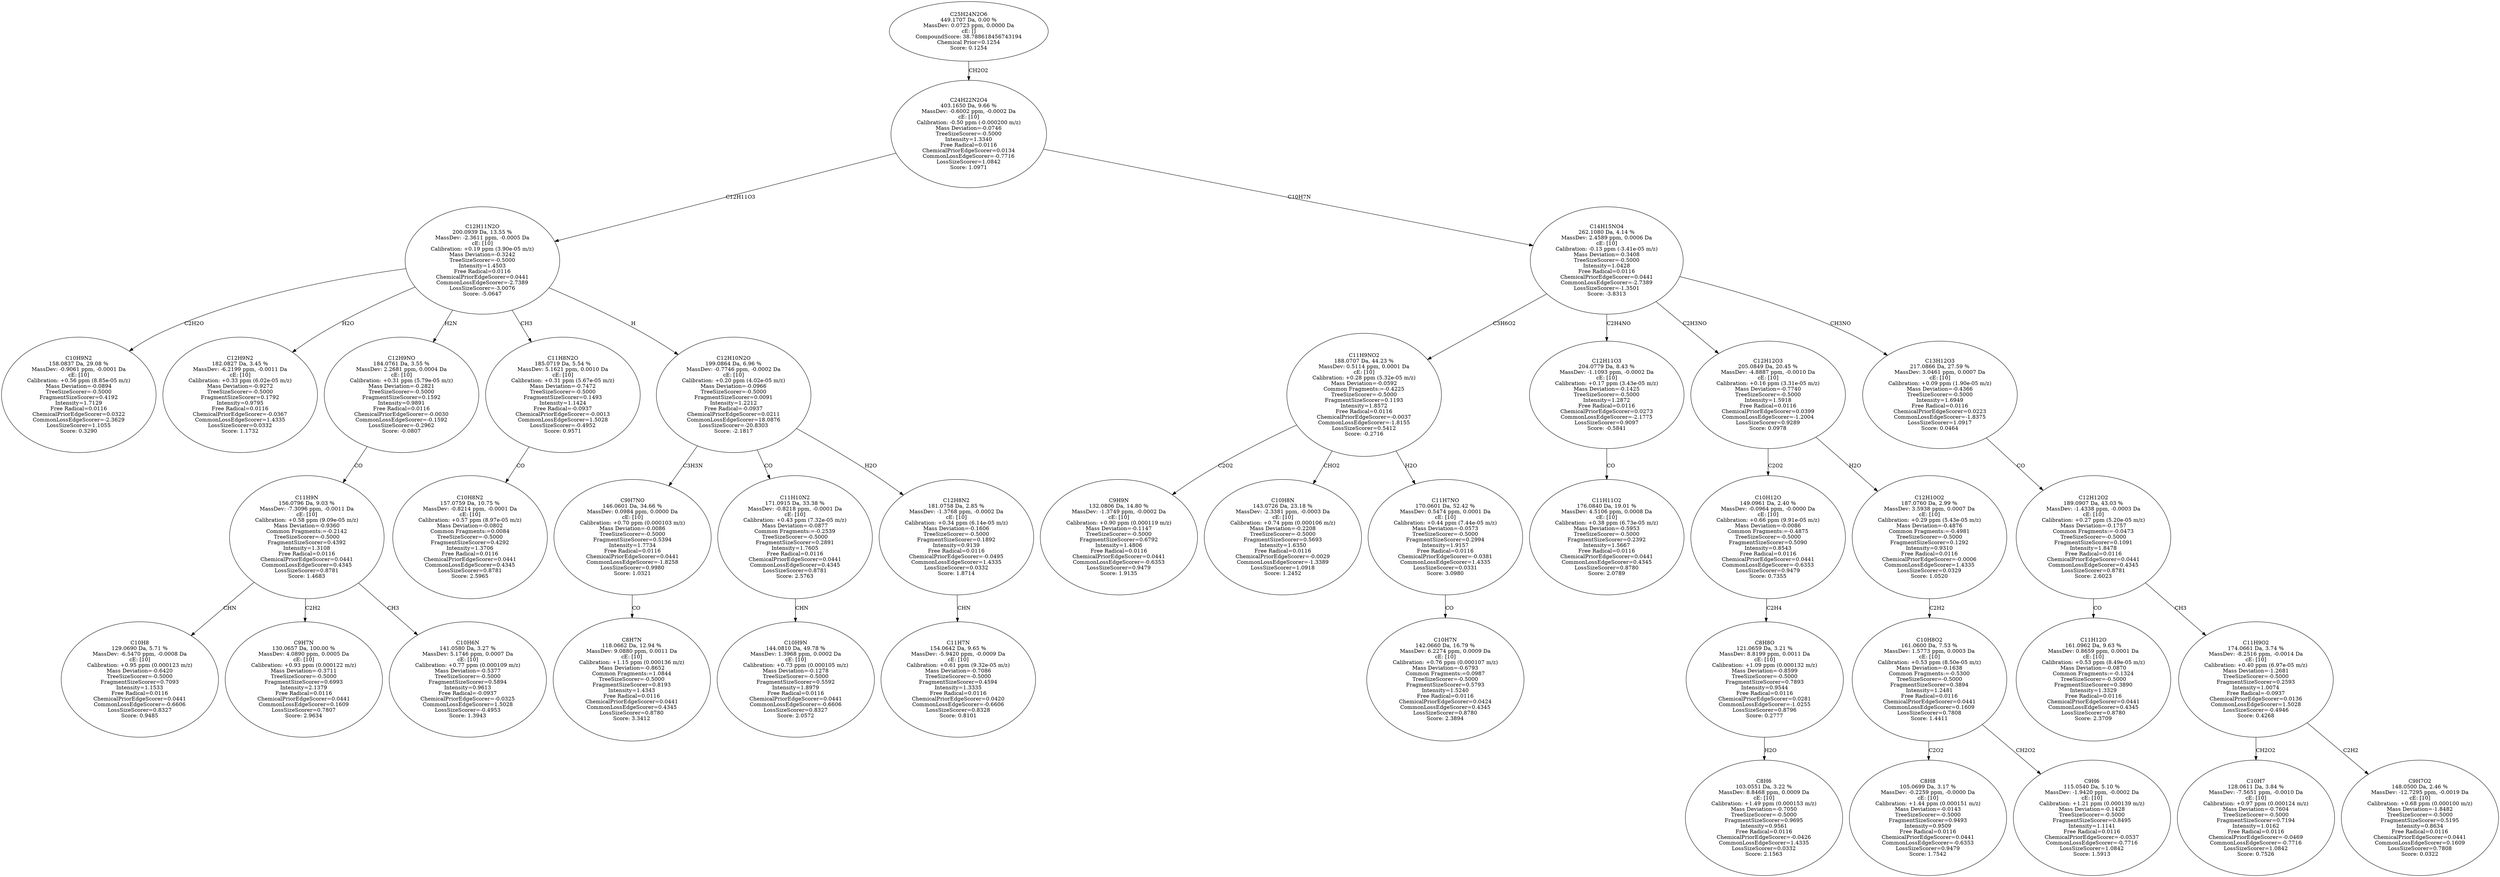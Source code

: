 strict digraph {
v1 [label="C10H9N2\n158.0837 Da, 29.08 %\nMassDev: -0.9061 ppm, -0.0001 Da\ncE: [10]\nCalibration: +0.56 ppm (8.85e-05 m/z)\nMass Deviation=-0.0894\nTreeSizeScorer=-0.5000\nFragmentSizeScorer=0.4192\nIntensity=1.7129\nFree Radical=0.0116\nChemicalPriorEdgeScorer=0.0322\nCommonLossEdgeScorer=-2.3629\nLossSizeScorer=1.1055\nScore: 0.3290"];
v2 [label="C12H9N2\n182.0827 Da, 3.45 %\nMassDev: -6.2199 ppm, -0.0011 Da\ncE: [10]\nCalibration: +0.33 ppm (6.02e-05 m/z)\nMass Deviation=-0.9272\nTreeSizeScorer=-0.5000\nFragmentSizeScorer=0.1792\nIntensity=0.9795\nFree Radical=0.0116\nChemicalPriorEdgeScorer=-0.0367\nCommonLossEdgeScorer=1.4335\nLossSizeScorer=0.0332\nScore: 1.1732"];
v3 [label="C10H8\n129.0690 Da, 5.71 %\nMassDev: -6.5470 ppm, -0.0008 Da\ncE: [10]\nCalibration: +0.95 ppm (0.000123 m/z)\nMass Deviation=-0.6420\nTreeSizeScorer=-0.5000\nFragmentSizeScorer=0.7093\nIntensity=1.1533\nFree Radical=0.0116\nChemicalPriorEdgeScorer=0.0441\nCommonLossEdgeScorer=-0.6606\nLossSizeScorer=0.8327\nScore: 0.9485"];
v4 [label="C9H7N\n130.0657 Da, 100.00 %\nMassDev: 4.0890 ppm, 0.0005 Da\ncE: [10]\nCalibration: +0.93 ppm (0.000122 m/z)\nMass Deviation=-0.3711\nTreeSizeScorer=-0.5000\nFragmentSizeScorer=0.6993\nIntensity=2.1379\nFree Radical=0.0116\nChemicalPriorEdgeScorer=0.0441\nCommonLossEdgeScorer=0.1609\nLossSizeScorer=0.7807\nScore: 2.9634"];
v5 [label="C10H6N\n141.0580 Da, 3.27 %\nMassDev: 5.1746 ppm, 0.0007 Da\ncE: [10]\nCalibration: +0.77 ppm (0.000109 m/z)\nMass Deviation=-0.5377\nTreeSizeScorer=-0.5000\nFragmentSizeScorer=0.5894\nIntensity=0.9613\nFree Radical=-0.0937\nChemicalPriorEdgeScorer=-0.0325\nCommonLossEdgeScorer=1.5028\nLossSizeScorer=-0.4953\nScore: 1.3943"];
v6 [label="C11H9N\n156.0796 Da, 9.03 %\nMassDev: -7.3096 ppm, -0.0011 Da\ncE: [10]\nCalibration: +0.58 ppm (9.09e-05 m/z)\nMass Deviation=-0.9360\nCommon Fragments:=-0.2142\nTreeSizeScorer=-0.5000\nFragmentSizeScorer=0.4392\nIntensity=1.3108\nFree Radical=0.0116\nChemicalPriorEdgeScorer=0.0441\nCommonLossEdgeScorer=0.4345\nLossSizeScorer=0.8781\nScore: 1.4683"];
v7 [label="C12H9NO\n184.0761 Da, 3.55 %\nMassDev: 2.2681 ppm, 0.0004 Da\ncE: [10]\nCalibration: +0.31 ppm (5.79e-05 m/z)\nMass Deviation=-0.2821\nTreeSizeScorer=-0.5000\nFragmentSizeScorer=0.1592\nIntensity=0.9891\nFree Radical=0.0116\nChemicalPriorEdgeScorer=-0.0030\nCommonLossEdgeScorer=-0.1592\nLossSizeScorer=-0.2962\nScore: -0.0807"];
v8 [label="C10H8N2\n157.0759 Da, 10.75 %\nMassDev: -0.8214 ppm, -0.0001 Da\ncE: [10]\nCalibration: +0.57 ppm (8.97e-05 m/z)\nMass Deviation=-0.0802\nCommon Fragments:=0.0084\nTreeSizeScorer=-0.5000\nFragmentSizeScorer=0.4292\nIntensity=1.3706\nFree Radical=0.0116\nChemicalPriorEdgeScorer=0.0441\nCommonLossEdgeScorer=0.4345\nLossSizeScorer=0.8781\nScore: 2.5965"];
v9 [label="C11H8N2O\n185.0719 Da, 5.54 %\nMassDev: 5.1621 ppm, 0.0010 Da\ncE: [10]\nCalibration: +0.31 ppm (5.67e-05 m/z)\nMass Deviation=-0.7472\nTreeSizeScorer=-0.5000\nFragmentSizeScorer=0.1493\nIntensity=1.1424\nFree Radical=-0.0937\nChemicalPriorEdgeScorer=-0.0013\nCommonLossEdgeScorer=1.5028\nLossSizeScorer=-0.4952\nScore: 0.9571"];
v10 [label="C8H7N\n118.0662 Da, 12.94 %\nMassDev: 9.0880 ppm, 0.0011 Da\ncE: [10]\nCalibration: +1.15 ppm (0.000136 m/z)\nMass Deviation=-0.8652\nCommon Fragments:=1.0844\nTreeSizeScorer=-0.5000\nFragmentSizeScorer=0.8193\nIntensity=1.4343\nFree Radical=0.0116\nChemicalPriorEdgeScorer=0.0441\nCommonLossEdgeScorer=0.4345\nLossSizeScorer=0.8780\nScore: 3.3412"];
v11 [label="C9H7NO\n146.0601 Da, 34.66 %\nMassDev: 0.0984 ppm, 0.0000 Da\ncE: [10]\nCalibration: +0.70 ppm (0.000103 m/z)\nMass Deviation=-0.0086\nTreeSizeScorer=-0.5000\nFragmentSizeScorer=0.5394\nIntensity=1.7734\nFree Radical=0.0116\nChemicalPriorEdgeScorer=0.0441\nCommonLossEdgeScorer=-1.8258\nLossSizeScorer=0.9980\nScore: 1.0321"];
v12 [label="C10H9N\n144.0810 Da, 49.78 %\nMassDev: 1.3968 ppm, 0.0002 Da\ncE: [10]\nCalibration: +0.73 ppm (0.000105 m/z)\nMass Deviation=-0.1278\nTreeSizeScorer=-0.5000\nFragmentSizeScorer=0.5592\nIntensity=1.8979\nFree Radical=0.0116\nChemicalPriorEdgeScorer=0.0441\nCommonLossEdgeScorer=-0.6606\nLossSizeScorer=0.8327\nScore: 2.0572"];
v13 [label="C11H10N2\n171.0915 Da, 33.38 %\nMassDev: -0.8218 ppm, -0.0001 Da\ncE: [10]\nCalibration: +0.43 ppm (7.32e-05 m/z)\nMass Deviation=-0.0877\nCommon Fragments:=-0.2539\nTreeSizeScorer=-0.5000\nFragmentSizeScorer=0.2891\nIntensity=1.7605\nFree Radical=0.0116\nChemicalPriorEdgeScorer=0.0441\nCommonLossEdgeScorer=0.4345\nLossSizeScorer=0.8781\nScore: 2.5763"];
v14 [label="C11H7N\n154.0642 Da, 9.65 %\nMassDev: -5.9420 ppm, -0.0009 Da\ncE: [10]\nCalibration: +0.61 ppm (9.32e-05 m/z)\nMass Deviation=-0.7086\nTreeSizeScorer=-0.5000\nFragmentSizeScorer=0.4594\nIntensity=1.3335\nFree Radical=0.0116\nChemicalPriorEdgeScorer=0.0420\nCommonLossEdgeScorer=-0.6606\nLossSizeScorer=0.8328\nScore: 0.8101"];
v15 [label="C12H8N2\n181.0758 Da, 2.85 %\nMassDev: -1.3768 ppm, -0.0002 Da\ncE: [10]\nCalibration: +0.34 ppm (6.14e-05 m/z)\nMass Deviation=-0.1606\nTreeSizeScorer=-0.5000\nFragmentSizeScorer=0.1892\nIntensity=0.9139\nFree Radical=0.0116\nChemicalPriorEdgeScorer=-0.0495\nCommonLossEdgeScorer=1.4335\nLossSizeScorer=0.0332\nScore: 1.8714"];
v16 [label="C12H10N2O\n199.0864 Da, 6.96 %\nMassDev: -0.7746 ppm, -0.0002 Da\ncE: [10]\nCalibration: +0.20 ppm (4.02e-05 m/z)\nMass Deviation=-0.0966\nTreeSizeScorer=-0.5000\nFragmentSizeScorer=0.0091\nIntensity=1.2212\nFree Radical=-0.0937\nChemicalPriorEdgeScorer=0.0211\nCommonLossEdgeScorer=18.0876\nLossSizeScorer=-20.8303\nScore: -2.1817"];
v17 [label="C12H11N2O\n200.0939 Da, 13.55 %\nMassDev: -2.3611 ppm, -0.0005 Da\ncE: [10]\nCalibration: +0.19 ppm (3.90e-05 m/z)\nMass Deviation=-0.3242\nTreeSizeScorer=-0.5000\nIntensity=1.4503\nFree Radical=0.0116\nChemicalPriorEdgeScorer=0.0441\nCommonLossEdgeScorer=-2.7389\nLossSizeScorer=-3.0076\nScore: -5.0647"];
v18 [label="C9H9N\n132.0806 Da, 14.80 %\nMassDev: -1.3749 ppm, -0.0002 Da\ncE: [10]\nCalibration: +0.90 ppm (0.000119 m/z)\nMass Deviation=-0.1147\nTreeSizeScorer=-0.5000\nFragmentSizeScorer=0.6792\nIntensity=1.4806\nFree Radical=0.0116\nChemicalPriorEdgeScorer=0.0441\nCommonLossEdgeScorer=-0.6353\nLossSizeScorer=0.9479\nScore: 1.9135"];
v19 [label="C10H8N\n143.0726 Da, 23.18 %\nMassDev: -2.3381 ppm, -0.0003 Da\ncE: [10]\nCalibration: +0.74 ppm (0.000106 m/z)\nMass Deviation=-0.2208\nTreeSizeScorer=-0.5000\nFragmentSizeScorer=0.5693\nIntensity=1.6350\nFree Radical=0.0116\nChemicalPriorEdgeScorer=-0.0029\nCommonLossEdgeScorer=-1.3389\nLossSizeScorer=1.0918\nScore: 1.2452"];
v20 [label="C10H7N\n142.0660 Da, 16.79 %\nMassDev: 6.2274 ppm, 0.0009 Da\ncE: [10]\nCalibration: +0.76 ppm (0.000107 m/z)\nMass Deviation=-0.6793\nCommon Fragments:=0.0987\nTreeSizeScorer=-0.5000\nFragmentSizeScorer=0.5793\nIntensity=1.5240\nFree Radical=0.0116\nChemicalPriorEdgeScorer=0.0424\nCommonLossEdgeScorer=0.4345\nLossSizeScorer=0.8780\nScore: 2.3894"];
v21 [label="C11H7NO\n170.0601 Da, 52.42 %\nMassDev: 0.5474 ppm, 0.0001 Da\ncE: [10]\nCalibration: +0.44 ppm (7.44e-05 m/z)\nMass Deviation=-0.0573\nTreeSizeScorer=-0.5000\nFragmentSizeScorer=0.2994\nIntensity=1.9157\nFree Radical=0.0116\nChemicalPriorEdgeScorer=-0.0381\nCommonLossEdgeScorer=1.4335\nLossSizeScorer=0.0331\nScore: 3.0980"];
v22 [label="C11H9NO2\n188.0707 Da, 44.23 %\nMassDev: 0.5114 ppm, 0.0001 Da\ncE: [10]\nCalibration: +0.28 ppm (5.32e-05 m/z)\nMass Deviation=-0.0592\nCommon Fragments:=-0.4225\nTreeSizeScorer=-0.5000\nFragmentSizeScorer=0.1193\nIntensity=1.8572\nFree Radical=0.0116\nChemicalPriorEdgeScorer=-0.0037\nCommonLossEdgeScorer=-1.8155\nLossSizeScorer=0.5412\nScore: -0.2716"];
v23 [label="C11H11O2\n176.0840 Da, 19.01 %\nMassDev: 4.5106 ppm, 0.0008 Da\ncE: [10]\nCalibration: +0.38 ppm (6.73e-05 m/z)\nMass Deviation=-0.5953\nTreeSizeScorer=-0.5000\nFragmentSizeScorer=0.2392\nIntensity=1.5667\nFree Radical=0.0116\nChemicalPriorEdgeScorer=0.0441\nCommonLossEdgeScorer=0.4345\nLossSizeScorer=0.8780\nScore: 2.0789"];
v24 [label="C12H11O3\n204.0779 Da, 8.43 %\nMassDev: -1.1093 ppm, -0.0002 Da\ncE: [10]\nCalibration: +0.17 ppm (3.43e-05 m/z)\nMass Deviation=-0.1425\nTreeSizeScorer=-0.5000\nIntensity=1.2872\nFree Radical=0.0116\nChemicalPriorEdgeScorer=0.0273\nCommonLossEdgeScorer=-2.1775\nLossSizeScorer=0.9097\nScore: -0.5841"];
v25 [label="C8H6\n103.0551 Da, 3.22 %\nMassDev: 8.8468 ppm, 0.0009 Da\ncE: [10]\nCalibration: +1.49 ppm (0.000153 m/z)\nMass Deviation=-0.7050\nTreeSizeScorer=-0.5000\nFragmentSizeScorer=0.9695\nIntensity=0.9561\nFree Radical=0.0116\nChemicalPriorEdgeScorer=-0.0426\nCommonLossEdgeScorer=1.4335\nLossSizeScorer=0.0332\nScore: 2.1563"];
v26 [label="C8H8O\n121.0659 Da, 3.21 %\nMassDev: 8.8199 ppm, 0.0011 Da\ncE: [10]\nCalibration: +1.09 ppm (0.000132 m/z)\nMass Deviation=-0.8599\nTreeSizeScorer=-0.5000\nFragmentSizeScorer=0.7893\nIntensity=0.9544\nFree Radical=0.0116\nChemicalPriorEdgeScorer=0.0281\nCommonLossEdgeScorer=-1.0255\nLossSizeScorer=0.8796\nScore: 0.2777"];
v27 [label="C10H12O\n149.0961 Da, 2.40 %\nMassDev: -0.0964 ppm, -0.0000 Da\ncE: [10]\nCalibration: +0.66 ppm (9.91e-05 m/z)\nMass Deviation=-0.0086\nCommon Fragments:=-0.4875\nTreeSizeScorer=-0.5000\nFragmentSizeScorer=0.5090\nIntensity=0.8543\nFree Radical=0.0116\nChemicalPriorEdgeScorer=0.0441\nCommonLossEdgeScorer=-0.6353\nLossSizeScorer=0.9479\nScore: 0.7355"];
v28 [label="C8H8\n105.0699 Da, 3.17 %\nMassDev: -0.2259 ppm, -0.0000 Da\ncE: [10]\nCalibration: +1.44 ppm (0.000151 m/z)\nMass Deviation=-0.0143\nTreeSizeScorer=-0.5000\nFragmentSizeScorer=0.9493\nIntensity=0.9509\nFree Radical=0.0116\nChemicalPriorEdgeScorer=0.0441\nCommonLossEdgeScorer=-0.6353\nLossSizeScorer=0.9479\nScore: 1.7542"];
v29 [label="C9H6\n115.0540 Da, 5.10 %\nMassDev: -1.9420 ppm, -0.0002 Da\ncE: [10]\nCalibration: +1.21 ppm (0.000139 m/z)\nMass Deviation=-0.1428\nTreeSizeScorer=-0.5000\nFragmentSizeScorer=0.8495\nIntensity=1.1141\nFree Radical=0.0116\nChemicalPriorEdgeScorer=-0.0537\nCommonLossEdgeScorer=-0.7716\nLossSizeScorer=1.0842\nScore: 1.5913"];
v30 [label="C10H8O2\n161.0600 Da, 7.53 %\nMassDev: 1.5773 ppm, 0.0003 Da\ncE: [10]\nCalibration: +0.53 ppm (8.50e-05 m/z)\nMass Deviation=-0.1638\nCommon Fragments:=-0.5300\nTreeSizeScorer=-0.5000\nFragmentSizeScorer=0.3894\nIntensity=1.2481\nFree Radical=0.0116\nChemicalPriorEdgeScorer=0.0441\nCommonLossEdgeScorer=0.1609\nLossSizeScorer=0.7808\nScore: 1.4411"];
v31 [label="C12H10O2\n187.0760 Da, 2.99 %\nMassDev: 3.5938 ppm, 0.0007 Da\ncE: [10]\nCalibration: +0.29 ppm (5.43e-05 m/z)\nMass Deviation=-0.4876\nCommon Fragments:=-0.4981\nTreeSizeScorer=-0.5000\nFragmentSizeScorer=0.1292\nIntensity=0.9310\nFree Radical=0.0116\nChemicalPriorEdgeScorer=-0.0006\nCommonLossEdgeScorer=1.4335\nLossSizeScorer=0.0329\nScore: 1.0520"];
v32 [label="C12H12O3\n205.0849 Da, 20.45 %\nMassDev: -4.8887 ppm, -0.0010 Da\ncE: [10]\nCalibration: +0.16 ppm (3.31e-05 m/z)\nMass Deviation=-0.7740\nTreeSizeScorer=-0.5000\nIntensity=1.5918\nFree Radical=0.0116\nChemicalPriorEdgeScorer=0.0399\nCommonLossEdgeScorer=-1.2004\nLossSizeScorer=0.9289\nScore: 0.0978"];
v33 [label="C11H12O\n161.0962 Da, 9.63 %\nMassDev: 0.8659 ppm, 0.0001 Da\ncE: [10]\nCalibration: +0.53 ppm (8.49e-05 m/z)\nMass Deviation=-0.0870\nCommon Fragments:=-0.1324\nTreeSizeScorer=-0.5000\nFragmentSizeScorer=0.3890\nIntensity=1.3329\nFree Radical=0.0116\nChemicalPriorEdgeScorer=0.0441\nCommonLossEdgeScorer=0.4345\nLossSizeScorer=0.8780\nScore: 2.3709"];
v34 [label="C10H7\n128.0611 Da, 3.84 %\nMassDev: -7.5651 ppm, -0.0010 Da\ncE: [10]\nCalibration: +0.97 ppm (0.000124 m/z)\nMass Deviation=-0.7604\nTreeSizeScorer=-0.5000\nFragmentSizeScorer=0.7194\nIntensity=1.0162\nFree Radical=0.0116\nChemicalPriorEdgeScorer=-0.0469\nCommonLossEdgeScorer=-0.7716\nLossSizeScorer=1.0842\nScore: 0.7526"];
v35 [label="C9H7O2\n148.0500 Da, 2.46 %\nMassDev: -12.7295 ppm, -0.0019 Da\ncE: [10]\nCalibration: +0.68 ppm (0.000100 m/z)\nMass Deviation=-1.8482\nTreeSizeScorer=-0.5000\nFragmentSizeScorer=0.5195\nIntensity=0.8634\nFree Radical=0.0116\nChemicalPriorEdgeScorer=0.0441\nCommonLossEdgeScorer=0.1609\nLossSizeScorer=0.7808\nScore: 0.0322"];
v36 [label="C11H9O2\n174.0661 Da, 3.74 %\nMassDev: -8.2516 ppm, -0.0014 Da\ncE: [10]\nCalibration: +0.40 ppm (6.97e-05 m/z)\nMass Deviation=-1.2681\nTreeSizeScorer=-0.5000\nFragmentSizeScorer=0.2593\nIntensity=1.0074\nFree Radical=-0.0937\nChemicalPriorEdgeScorer=0.0136\nCommonLossEdgeScorer=1.5028\nLossSizeScorer=-0.4946\nScore: 0.4268"];
v37 [label="C12H12O2\n189.0907 Da, 43.03 %\nMassDev: -1.4338 ppm, -0.0003 Da\ncE: [10]\nCalibration: +0.27 ppm (5.20e-05 m/z)\nMass Deviation=-0.1757\nCommon Fragments:=-0.0473\nTreeSizeScorer=-0.5000\nFragmentSizeScorer=0.1091\nIntensity=1.8478\nFree Radical=0.0116\nChemicalPriorEdgeScorer=0.0441\nCommonLossEdgeScorer=0.4345\nLossSizeScorer=0.8781\nScore: 2.6023"];
v38 [label="C13H12O3\n217.0866 Da, 27.59 %\nMassDev: 3.0461 ppm, 0.0007 Da\ncE: [10]\nCalibration: +0.09 ppm (1.90e-05 m/z)\nMass Deviation=-0.4366\nTreeSizeScorer=-0.5000\nIntensity=1.6949\nFree Radical=0.0116\nChemicalPriorEdgeScorer=0.0223\nCommonLossEdgeScorer=-1.8375\nLossSizeScorer=1.0917\nScore: 0.0464"];
v39 [label="C14H15NO4\n262.1080 Da, 4.14 %\nMassDev: 2.4589 ppm, 0.0006 Da\ncE: [10]\nCalibration: -0.13 ppm (-3.41e-05 m/z)\nMass Deviation=-0.3408\nTreeSizeScorer=-0.5000\nIntensity=1.0428\nFree Radical=0.0116\nChemicalPriorEdgeScorer=0.0441\nCommonLossEdgeScorer=-2.7389\nLossSizeScorer=-1.3501\nScore: -3.8313"];
v40 [label="C24H22N2O4\n403.1650 Da, 9.66 %\nMassDev: -0.6002 ppm, -0.0002 Da\ncE: [10]\nCalibration: -0.50 ppm (-0.000200 m/z)\nMass Deviation=-0.0746\nTreeSizeScorer=-0.5000\nIntensity=1.3340\nFree Radical=0.0116\nChemicalPriorEdgeScorer=0.0134\nCommonLossEdgeScorer=-0.7716\nLossSizeScorer=1.0842\nScore: 1.0971"];
v41 [label="C25H24N2O6\n449.1707 Da, 0.00 %\nMassDev: 0.0723 ppm, 0.0000 Da\ncE: []\nCompoundScore: 38.788618456743194\nChemical Prior=0.1254\nScore: 0.1254"];
v17 -> v1 [label="C2H2O"];
v17 -> v2 [label="H2O"];
v6 -> v3 [label="CHN"];
v6 -> v4 [label="C2H2"];
v6 -> v5 [label="CH3"];
v7 -> v6 [label="CO"];
v17 -> v7 [label="H2N"];
v9 -> v8 [label="CO"];
v17 -> v9 [label="CH3"];
v11 -> v10 [label="CO"];
v16 -> v11 [label="C3H3N"];
v13 -> v12 [label="CHN"];
v16 -> v13 [label="CO"];
v15 -> v14 [label="CHN"];
v16 -> v15 [label="H2O"];
v17 -> v16 [label="H"];
v40 -> v17 [label="C12H11O3"];
v22 -> v18 [label="C2O2"];
v22 -> v19 [label="CHO2"];
v21 -> v20 [label="CO"];
v22 -> v21 [label="H2O"];
v39 -> v22 [label="C3H6O2"];
v24 -> v23 [label="CO"];
v39 -> v24 [label="C2H4NO"];
v26 -> v25 [label="H2O"];
v27 -> v26 [label="C2H4"];
v32 -> v27 [label="C2O2"];
v30 -> v28 [label="C2O2"];
v30 -> v29 [label="CH2O2"];
v31 -> v30 [label="C2H2"];
v32 -> v31 [label="H2O"];
v39 -> v32 [label="C2H3NO"];
v37 -> v33 [label="CO"];
v36 -> v34 [label="CH2O2"];
v36 -> v35 [label="C2H2"];
v37 -> v36 [label="CH3"];
v38 -> v37 [label="CO"];
v39 -> v38 [label="CH3NO"];
v40 -> v39 [label="C10H7N"];
v41 -> v40 [label="CH2O2"];
}
